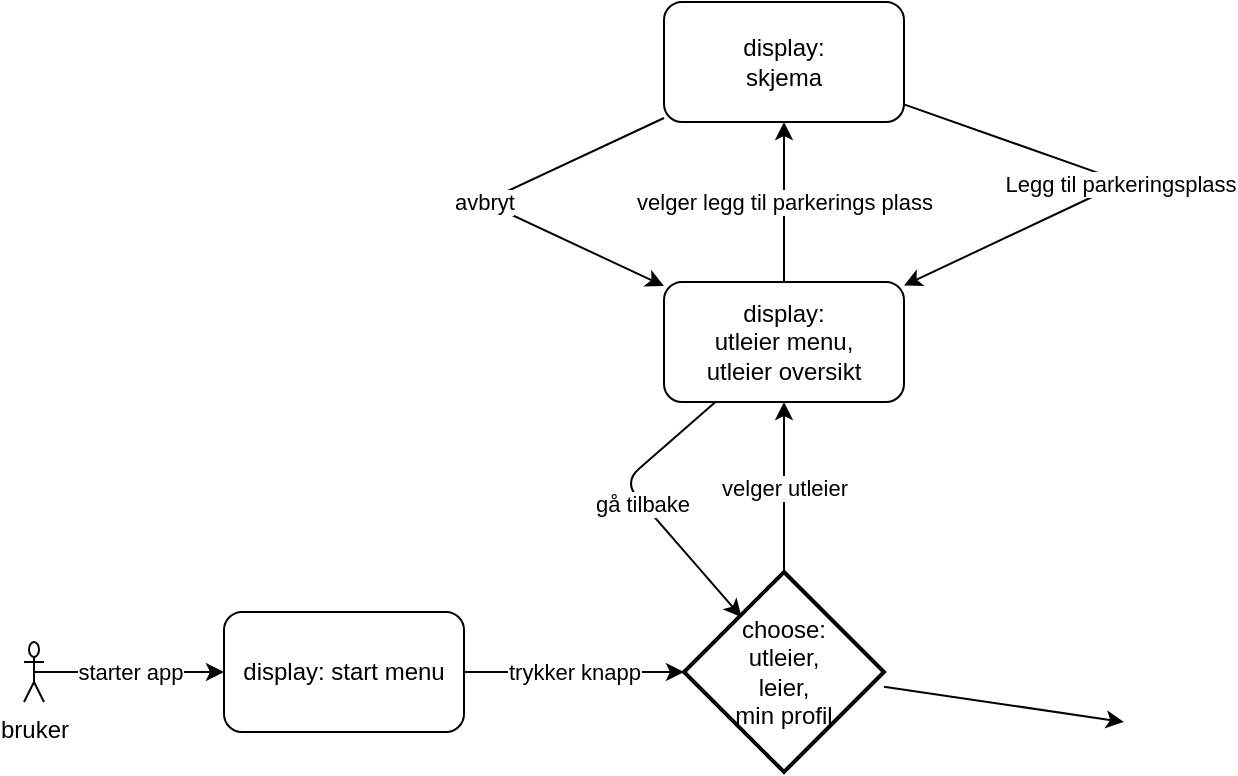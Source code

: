 <mxfile version="13.8.1" type="device"><diagram id="C5RBs43oDa-KdzZeNtuy" name="Page-1"><mxGraphModel dx="1038" dy="1749" grid="1" gridSize="10" guides="1" tooltips="1" connect="1" arrows="1" fold="1" page="1" pageScale="1" pageWidth="827" pageHeight="1169" math="0" shadow="0"><root><mxCell id="WIyWlLk6GJQsqaUBKTNV-0"/><mxCell id="WIyWlLk6GJQsqaUBKTNV-1" parent="WIyWlLk6GJQsqaUBKTNV-0"/><mxCell id="MoJdlAIDQ4chXXUhd3q3-2" value="display: start menu" style="rounded=1;whiteSpace=wrap;html=1;" parent="WIyWlLk6GJQsqaUBKTNV-1" vertex="1"><mxGeometry x="120" y="245" width="120" height="60" as="geometry"/></mxCell><mxCell id="MoJdlAIDQ4chXXUhd3q3-3" value="bruker" style="shape=umlActor;verticalLabelPosition=bottom;verticalAlign=top;html=1;outlineConnect=0;" parent="WIyWlLk6GJQsqaUBKTNV-1" vertex="1"><mxGeometry x="20" y="260" width="10" height="30" as="geometry"/></mxCell><mxCell id="MoJdlAIDQ4chXXUhd3q3-4" value="starter app" style="endArrow=classic;html=1;exitX=0.5;exitY=0.5;exitDx=0;exitDy=0;exitPerimeter=0;" parent="WIyWlLk6GJQsqaUBKTNV-1" source="MoJdlAIDQ4chXXUhd3q3-3" target="MoJdlAIDQ4chXXUhd3q3-2" edge="1"><mxGeometry width="50" height="50" relative="1" as="geometry"><mxPoint x="290" y="320" as="sourcePoint"/><mxPoint x="130" y="275" as="targetPoint"/></mxGeometry></mxCell><mxCell id="MoJdlAIDQ4chXXUhd3q3-5" value="choose:&lt;br&gt;utleier,&lt;br&gt;leier,&lt;br&gt;min profil" style="strokeWidth=2;html=1;shape=mxgraph.flowchart.decision;whiteSpace=wrap;" parent="WIyWlLk6GJQsqaUBKTNV-1" vertex="1"><mxGeometry x="350" y="225" width="100" height="100" as="geometry"/></mxCell><mxCell id="MoJdlAIDQ4chXXUhd3q3-6" value="trykker knapp" style="endArrow=classic;html=1;" parent="WIyWlLk6GJQsqaUBKTNV-1" source="MoJdlAIDQ4chXXUhd3q3-2" target="MoJdlAIDQ4chXXUhd3q3-5" edge="1"><mxGeometry width="50" height="50" relative="1" as="geometry"><mxPoint x="290" y="300" as="sourcePoint"/><mxPoint x="340" y="250" as="targetPoint"/></mxGeometry></mxCell><mxCell id="MoJdlAIDQ4chXXUhd3q3-7" value="display:&lt;br&gt;utleier menu,&lt;br&gt;utleier oversikt&lt;br&gt;" style="rounded=1;whiteSpace=wrap;html=1;" parent="WIyWlLk6GJQsqaUBKTNV-1" vertex="1"><mxGeometry x="340" y="80" width="120" height="60" as="geometry"/></mxCell><mxCell id="MoJdlAIDQ4chXXUhd3q3-8" value="velger utleier" style="endArrow=classic;html=1;" parent="WIyWlLk6GJQsqaUBKTNV-1" source="MoJdlAIDQ4chXXUhd3q3-5" target="MoJdlAIDQ4chXXUhd3q3-7" edge="1"><mxGeometry width="50" height="50" relative="1" as="geometry"><mxPoint x="290" y="310" as="sourcePoint"/><mxPoint x="340" y="260" as="targetPoint"/></mxGeometry></mxCell><mxCell id="MoJdlAIDQ4chXXUhd3q3-10" value="velger legg til parkerings plass" style="endArrow=classic;html=1;" parent="WIyWlLk6GJQsqaUBKTNV-1" source="MoJdlAIDQ4chXXUhd3q3-7" target="MoJdlAIDQ4chXXUhd3q3-12" edge="1"><mxGeometry width="50" height="50" relative="1" as="geometry"><mxPoint x="290" y="-90" as="sourcePoint"/><mxPoint x="400" y="-10" as="targetPoint"/></mxGeometry></mxCell><mxCell id="MoJdlAIDQ4chXXUhd3q3-11" value="gå tilbake" style="endArrow=classic;html=1;entryX=0.288;entryY=0.226;entryDx=0;entryDy=0;entryPerimeter=0;" parent="WIyWlLk6GJQsqaUBKTNV-1" source="MoJdlAIDQ4chXXUhd3q3-7" target="MoJdlAIDQ4chXXUhd3q3-5" edge="1"><mxGeometry width="50" height="50" relative="1" as="geometry"><mxPoint x="290" y="270" as="sourcePoint"/><mxPoint x="280" y="210" as="targetPoint"/><Array as="points"><mxPoint x="320" y="180"/></Array></mxGeometry></mxCell><mxCell id="MoJdlAIDQ4chXXUhd3q3-12" value="display:&lt;br&gt;skjema" style="rounded=1;whiteSpace=wrap;html=1;" parent="WIyWlLk6GJQsqaUBKTNV-1" vertex="1"><mxGeometry x="340" y="-60" width="120" height="60" as="geometry"/></mxCell><mxCell id="MoJdlAIDQ4chXXUhd3q3-13" value="avbryt" style="endArrow=classic;html=1;" parent="WIyWlLk6GJQsqaUBKTNV-1" source="MoJdlAIDQ4chXXUhd3q3-12" target="MoJdlAIDQ4chXXUhd3q3-7" edge="1"><mxGeometry width="50" height="50" relative="1" as="geometry"><mxPoint x="290" y="80" as="sourcePoint"/><mxPoint x="340" y="30" as="targetPoint"/><Array as="points"><mxPoint x="250" y="40"/></Array></mxGeometry></mxCell><mxCell id="MoJdlAIDQ4chXXUhd3q3-14" value="Legg til parkeringsplass" style="endArrow=classic;html=1;" parent="WIyWlLk6GJQsqaUBKTNV-1" source="MoJdlAIDQ4chXXUhd3q3-12" target="MoJdlAIDQ4chXXUhd3q3-7" edge="1"><mxGeometry width="50" height="50" relative="1" as="geometry"><mxPoint x="290" y="70" as="sourcePoint"/><mxPoint x="590" y="70" as="targetPoint"/><Array as="points"><mxPoint x="570" y="30"/></Array></mxGeometry></mxCell><mxCell id="4S-LzE6nH823XQckWoWb-1" value="" style="endArrow=classic;html=1;" edge="1" parent="WIyWlLk6GJQsqaUBKTNV-1" source="MoJdlAIDQ4chXXUhd3q3-5"><mxGeometry width="50" height="50" relative="1" as="geometry"><mxPoint x="390" y="160" as="sourcePoint"/><mxPoint x="570" y="300" as="targetPoint"/></mxGeometry></mxCell></root></mxGraphModel></diagram></mxfile>